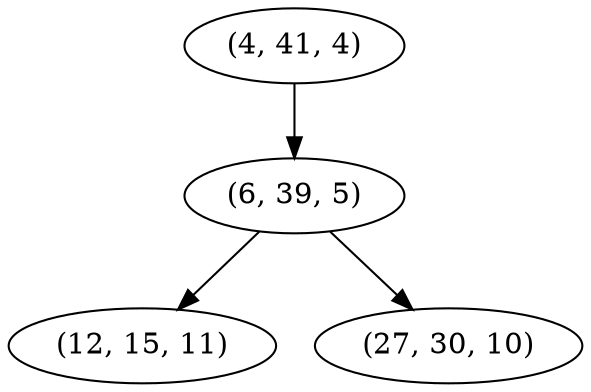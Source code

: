 digraph tree {
    "(4, 41, 4)";
    "(6, 39, 5)";
    "(12, 15, 11)";
    "(27, 30, 10)";
    "(4, 41, 4)" -> "(6, 39, 5)";
    "(6, 39, 5)" -> "(12, 15, 11)";
    "(6, 39, 5)" -> "(27, 30, 10)";
}
